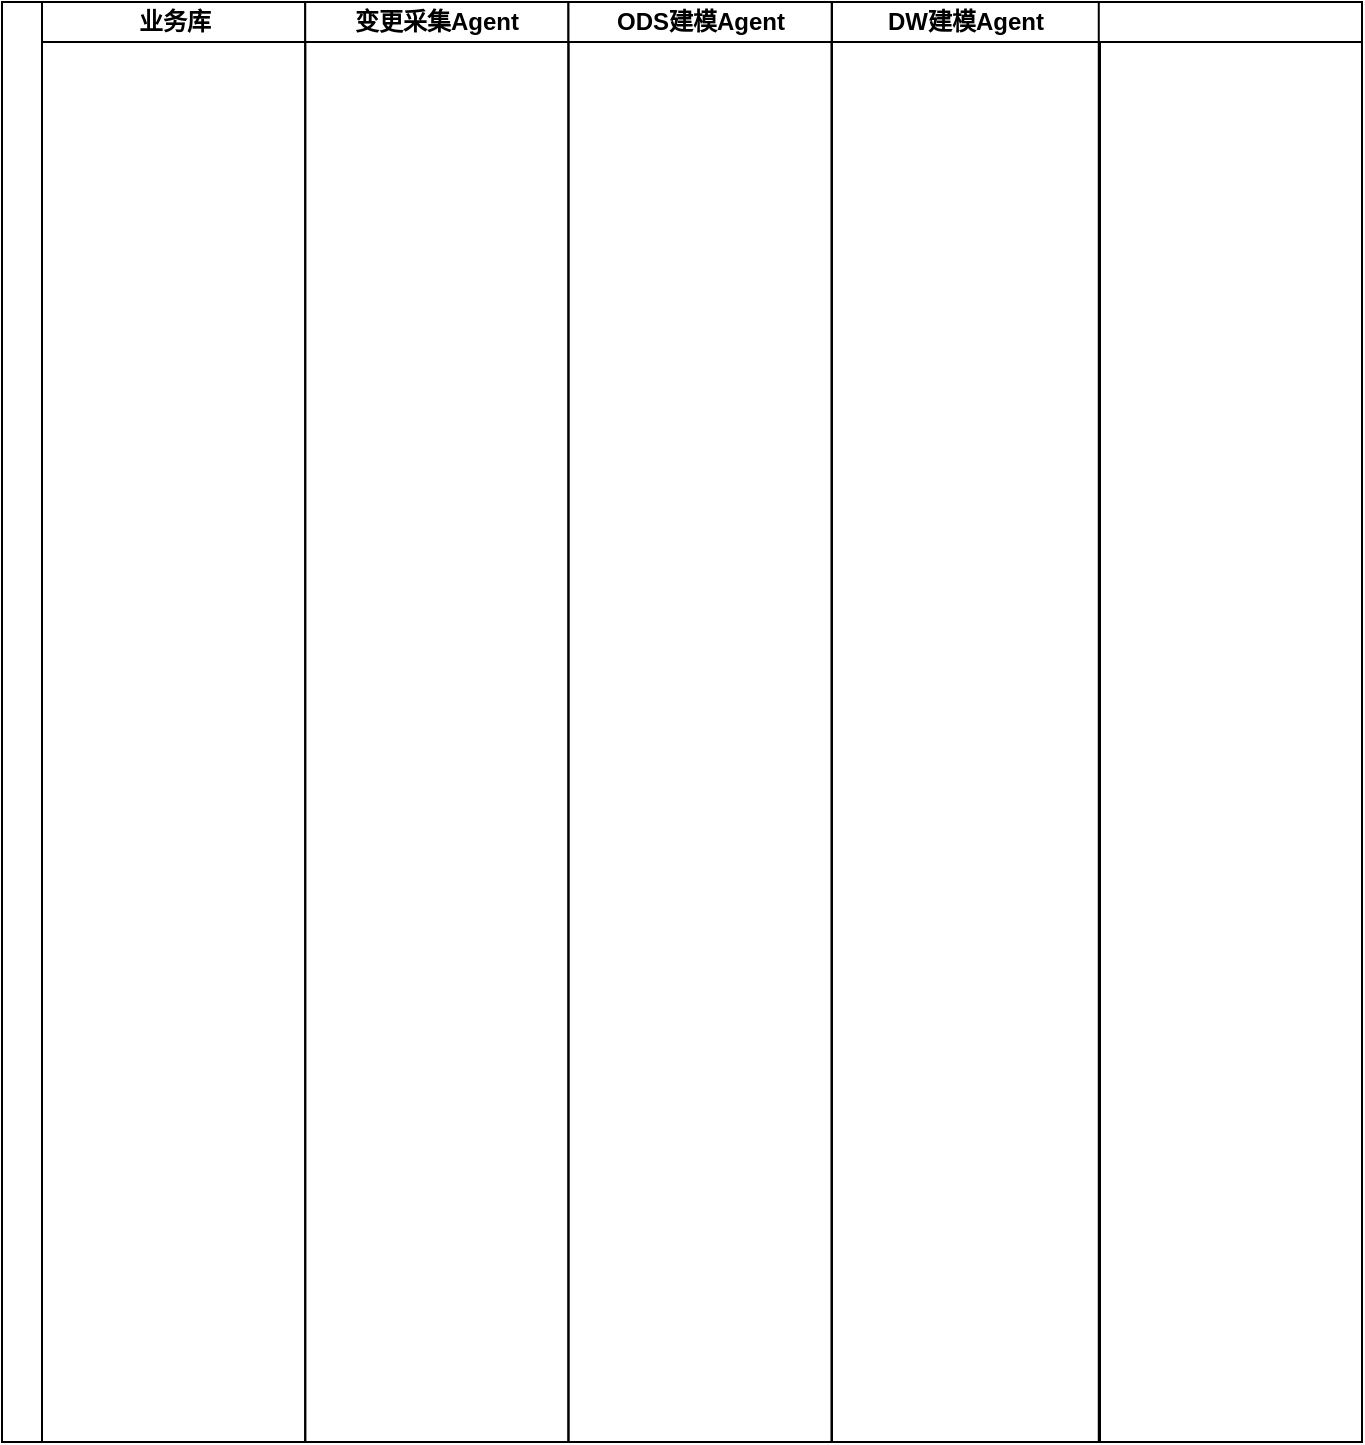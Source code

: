 <mxfile version="27.1.1">
  <diagram name="第 1 页" id="W6ySvtXdl_KMA3Iv42CC">
    <mxGraphModel dx="1426" dy="743" grid="1" gridSize="10" guides="1" tooltips="1" connect="1" arrows="1" fold="1" page="1" pageScale="1" pageWidth="827" pageHeight="1169" math="0" shadow="0">
      <root>
        <mxCell id="0" />
        <mxCell id="1" parent="0" />
        <mxCell id="cDRvLgXt-hZWvaxISTlc-44" value="" style="group" vertex="1" connectable="0" parent="1">
          <mxGeometry x="80" y="120" width="680" height="720" as="geometry" />
        </mxCell>
        <mxCell id="cDRvLgXt-hZWvaxISTlc-38" value="" style="swimlane;html=1;childLayout=stackLayout;resizeParent=1;resizeParentMax=0;startSize=20;horizontal=0;horizontalStack=1;whiteSpace=wrap;" vertex="1" parent="cDRvLgXt-hZWvaxISTlc-44">
          <mxGeometry width="414.839" height="720" as="geometry" />
        </mxCell>
        <mxCell id="cDRvLgXt-hZWvaxISTlc-39" value="业务库" style="swimlane;html=1;startSize=20;" vertex="1" parent="cDRvLgXt-hZWvaxISTlc-38">
          <mxGeometry x="20" width="131.613" height="720" as="geometry" />
        </mxCell>
        <mxCell id="cDRvLgXt-hZWvaxISTlc-40" value="变更采集Agent" style="swimlane;html=1;startSize=20;" vertex="1" parent="cDRvLgXt-hZWvaxISTlc-38">
          <mxGeometry x="151.613" width="131.613" height="720" as="geometry" />
        </mxCell>
        <mxCell id="cDRvLgXt-hZWvaxISTlc-41" value="ODS建模Agent" style="swimlane;html=1;startSize=20;" vertex="1" parent="cDRvLgXt-hZWvaxISTlc-38">
          <mxGeometry x="283.226" width="131.613" height="720" as="geometry" />
        </mxCell>
        <mxCell id="cDRvLgXt-hZWvaxISTlc-42" value="DW建模Agent" style="swimlane;startSize=20;whiteSpace=wrap;html=1;" vertex="1" parent="cDRvLgXt-hZWvaxISTlc-44">
          <mxGeometry x="415" width="134" height="720" as="geometry" />
        </mxCell>
        <mxCell id="cDRvLgXt-hZWvaxISTlc-43" value="" style="swimlane;startSize=20;whiteSpace=wrap;html=1;" vertex="1" parent="cDRvLgXt-hZWvaxISTlc-44">
          <mxGeometry x="548.387" width="131.613" height="720" as="geometry" />
        </mxCell>
      </root>
    </mxGraphModel>
  </diagram>
</mxfile>
